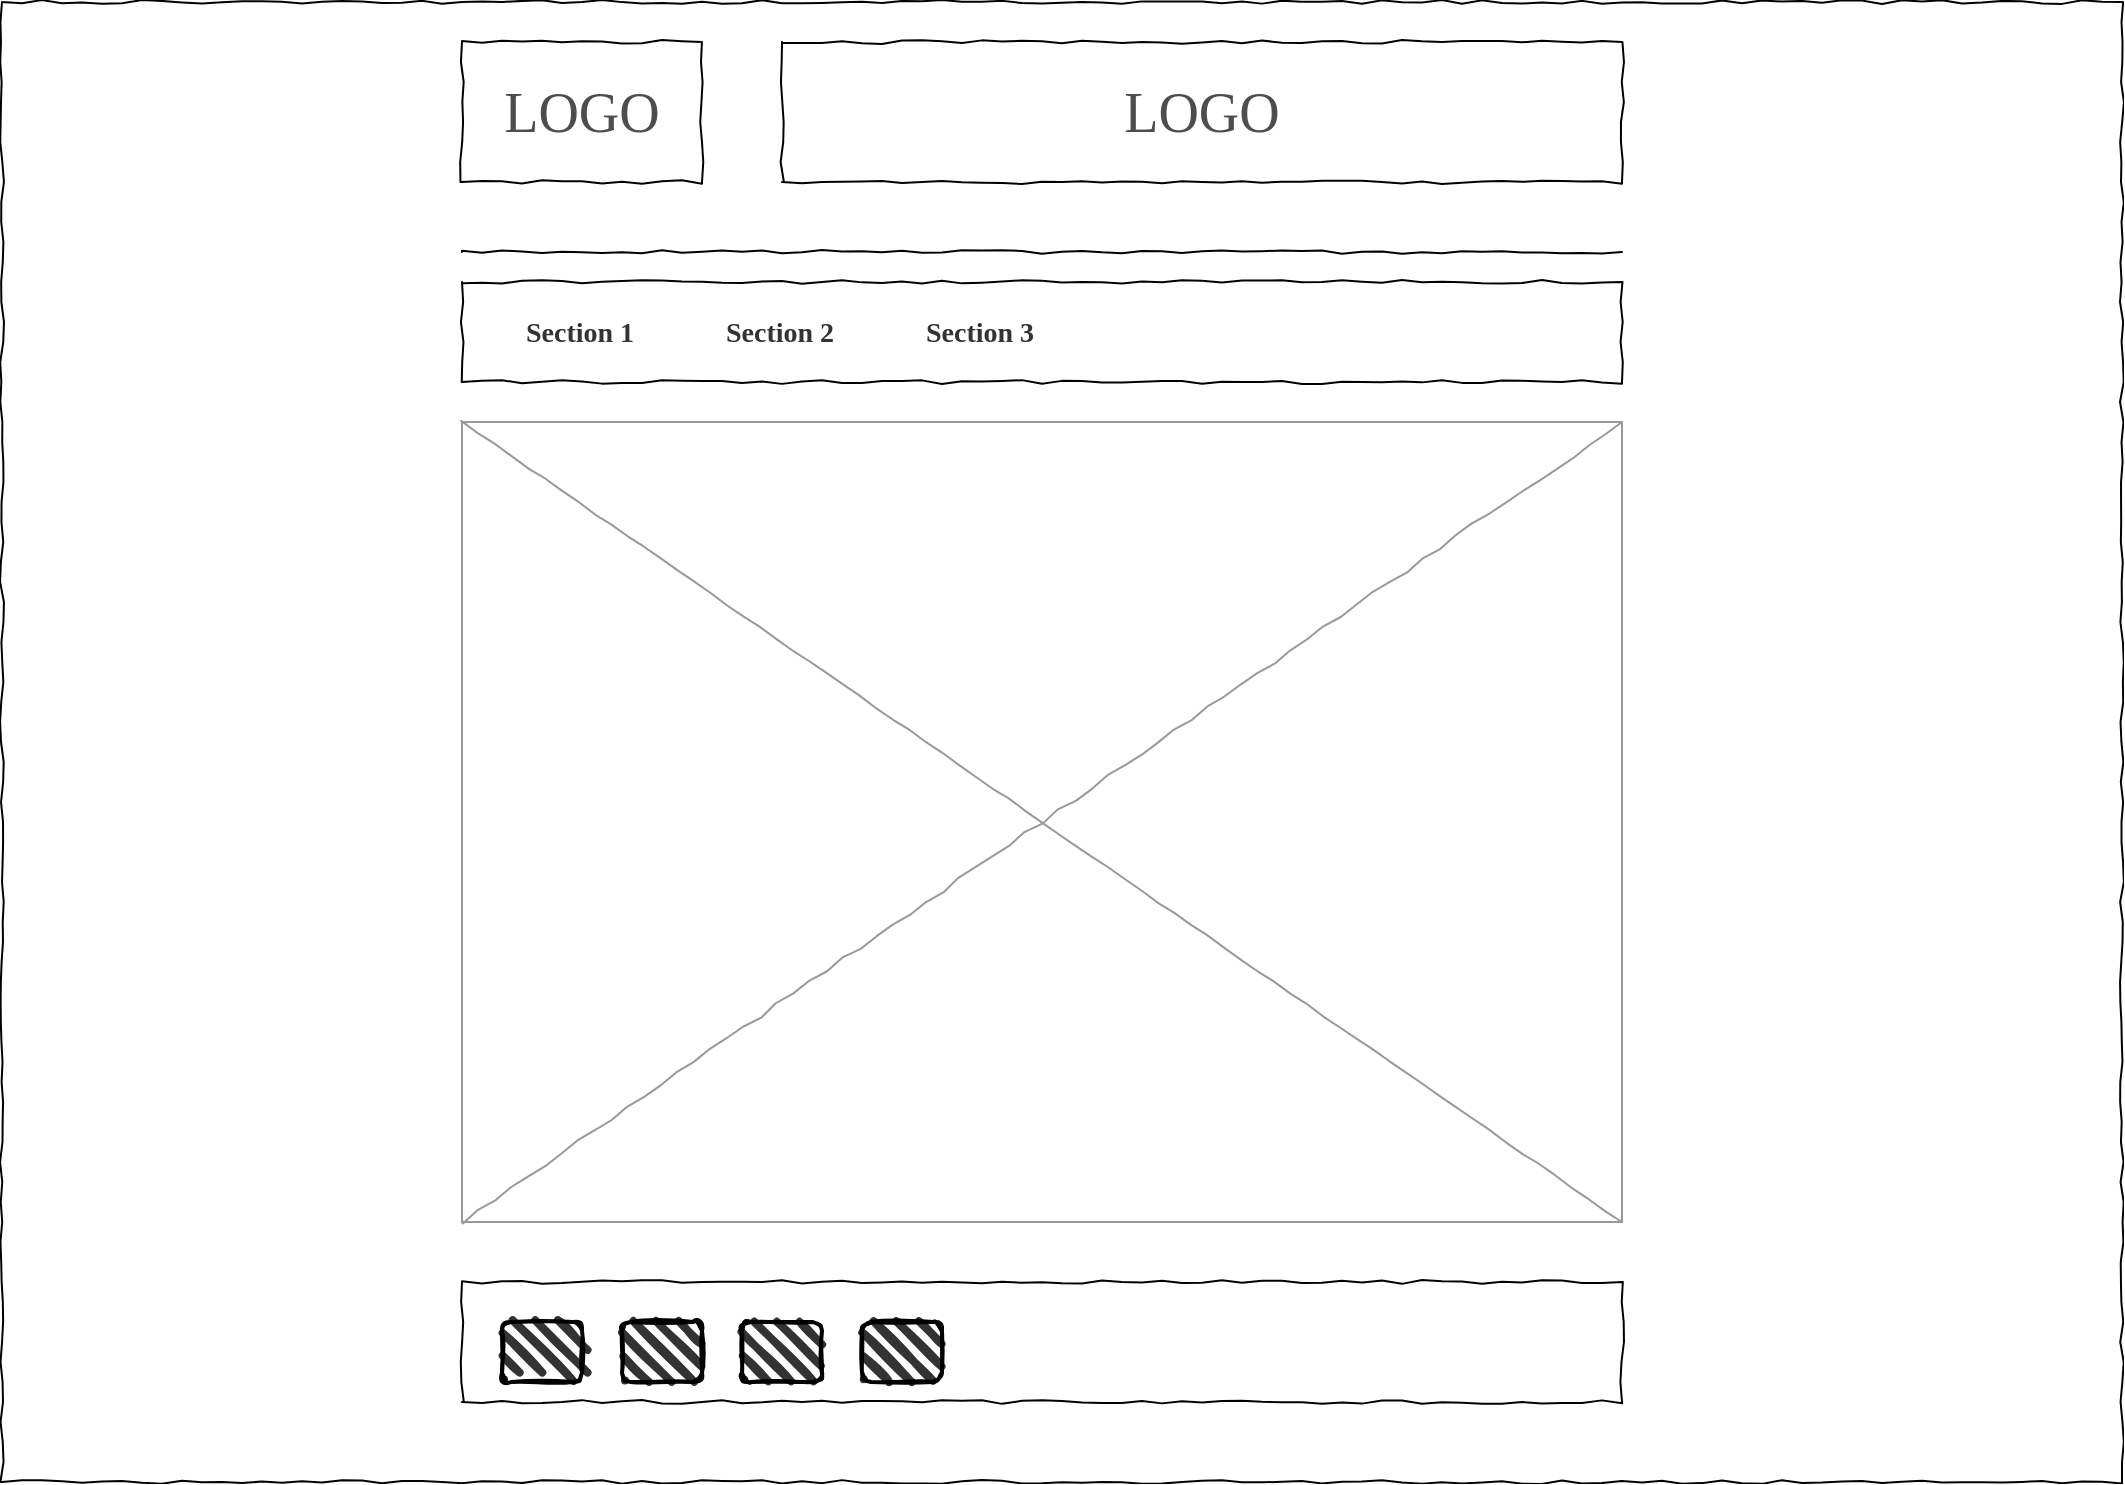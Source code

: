 <mxfile version="13.4.5" type="device"><diagram name="Page-1" id="03018318-947c-dd8e-b7a3-06fadd420f32"><mxGraphModel dx="868" dy="450" grid="1" gridSize="10" guides="1" tooltips="1" connect="1" arrows="1" fold="1" page="1" pageScale="1" pageWidth="1100" pageHeight="850" background="#ffffff" math="0" shadow="0"><root><mxCell id="0"/><mxCell id="1" parent="0"/><mxCell id="677b7b8949515195-1" value="" style="whiteSpace=wrap;html=1;rounded=0;shadow=0;labelBackgroundColor=none;strokeColor=#000000;strokeWidth=1;fillColor=none;fontFamily=Verdana;fontSize=12;fontColor=#000000;align=center;comic=1;" parent="1" vertex="1"><mxGeometry x="20" y="20" width="1060" height="740" as="geometry"/></mxCell><mxCell id="677b7b8949515195-2" value="&lt;font face=&quot;Lucida Console&quot; color=&quot;#4d4d4d&quot;&gt;LOGO&lt;/font&gt;" style="whiteSpace=wrap;html=1;rounded=0;shadow=0;labelBackgroundColor=none;strokeWidth=1;fontFamily=Verdana;fontSize=28;align=center;comic=1;" parent="1" vertex="1"><mxGeometry x="250" y="40" width="120" height="70" as="geometry"/></mxCell><mxCell id="677b7b8949515195-9" value="" style="line;strokeWidth=1;html=1;rounded=0;shadow=0;labelBackgroundColor=none;fillColor=none;fontFamily=Verdana;fontSize=14;fontColor=#000000;align=center;comic=1;" parent="1" vertex="1"><mxGeometry x="250" y="140" width="580" height="10" as="geometry"/></mxCell><mxCell id="677b7b8949515195-10" value="" style="whiteSpace=wrap;html=1;rounded=0;shadow=0;labelBackgroundColor=none;strokeWidth=1;fillColor=none;fontFamily=Verdana;fontSize=12;align=center;comic=1;" parent="1" vertex="1"><mxGeometry x="250" y="160" width="580" height="50" as="geometry"/></mxCell><mxCell id="677b7b8949515195-11" value="&lt;font color=&quot;#333333&quot;&gt;Section 1&lt;/font&gt;" style="text;html=1;points=[];align=left;verticalAlign=top;spacingTop=-4;fontSize=14;fontFamily=Lucida Console;fontStyle=1" parent="1" vertex="1"><mxGeometry x="280" y="175" width="60" height="20" as="geometry"/></mxCell><mxCell id="677b7b8949515195-12" value="&lt;font color=&quot;#333333&quot; face=&quot;Lucida Console&quot;&gt;&lt;b&gt;Section 2&lt;/b&gt;&lt;/font&gt;" style="text;html=1;points=[];align=left;verticalAlign=top;spacingTop=-4;fontSize=14;fontFamily=Verdana" parent="1" vertex="1"><mxGeometry x="380" y="175" width="70" height="20" as="geometry"/></mxCell><mxCell id="677b7b8949515195-13" value="&lt;font color=&quot;#333333&quot; face=&quot;Lucida Console&quot;&gt;&lt;b&gt;Section 3&lt;/b&gt;&lt;/font&gt;" style="text;html=1;points=[];align=left;verticalAlign=top;spacingTop=-4;fontSize=14;fontFamily=Verdana" parent="1" vertex="1"><mxGeometry x="480" y="175" width="60" height="20" as="geometry"/></mxCell><mxCell id="677b7b8949515195-15" value="&lt;div style=&quot;text-align: justify&quot;&gt;&lt;br&gt;&lt;/div&gt;" style="whiteSpace=wrap;html=1;rounded=0;shadow=0;labelBackgroundColor=none;strokeWidth=1;fillColor=none;fontFamily=Verdana;fontSize=12;align=center;verticalAlign=top;spacing=10;comic=1;" parent="1" vertex="1"><mxGeometry x="250" y="660" width="580" height="60" as="geometry"/></mxCell><mxCell id="677b7b8949515195-16" value="" style="verticalLabelPosition=bottom;shadow=0;dashed=0;align=center;html=1;verticalAlign=top;strokeWidth=1;shape=mxgraph.mockup.graphics.simpleIcon;strokeColor=#999999;rounded=0;labelBackgroundColor=none;fontFamily=Verdana;fontSize=14;fontColor=#000000;comic=1;" parent="1" vertex="1"><mxGeometry x="250" y="230" width="580" height="400" as="geometry"/></mxCell><mxCell id="tQHcPZWkT2qMHjkOUq4R-1" value="&lt;font face=&quot;Lucida Console&quot; color=&quot;#4d4d4d&quot;&gt;LOGO&lt;/font&gt;" style="whiteSpace=wrap;html=1;rounded=0;shadow=0;labelBackgroundColor=none;strokeWidth=1;fontFamily=Verdana;fontSize=28;align=center;comic=1;" vertex="1" parent="1"><mxGeometry x="410" y="40" width="420" height="70" as="geometry"/></mxCell><mxCell id="tQHcPZWkT2qMHjkOUq4R-10" value="" style="rounded=1;whiteSpace=wrap;html=1;strokeWidth=2;fillWeight=4;hachureGap=8;hachureAngle=45;sketch=1;labelBackgroundColor=none;fillColor=#333333;" vertex="1" parent="1"><mxGeometry x="270" y="680" width="40" height="30" as="geometry"/></mxCell><mxCell id="tQHcPZWkT2qMHjkOUq4R-11" value="" style="rounded=1;whiteSpace=wrap;html=1;strokeWidth=2;fillWeight=4;hachureGap=8;hachureAngle=45;sketch=1;labelBackgroundColor=none;fillColor=#333333;" vertex="1" parent="1"><mxGeometry x="330" y="680" width="40" height="30" as="geometry"/></mxCell><mxCell id="tQHcPZWkT2qMHjkOUq4R-13" value="" style="rounded=1;whiteSpace=wrap;html=1;strokeWidth=2;fillWeight=4;hachureGap=8;hachureAngle=45;sketch=1;labelBackgroundColor=none;fillColor=#333333;" vertex="1" parent="1"><mxGeometry x="450" y="680" width="40" height="30" as="geometry"/></mxCell><mxCell id="tQHcPZWkT2qMHjkOUq4R-14" value="" style="rounded=1;whiteSpace=wrap;html=1;strokeWidth=2;fillWeight=4;hachureGap=8;hachureAngle=45;sketch=1;labelBackgroundColor=none;fillColor=#333333;" vertex="1" parent="1"><mxGeometry x="390" y="680" width="40" height="30" as="geometry"/></mxCell></root></mxGraphModel></diagram></mxfile>